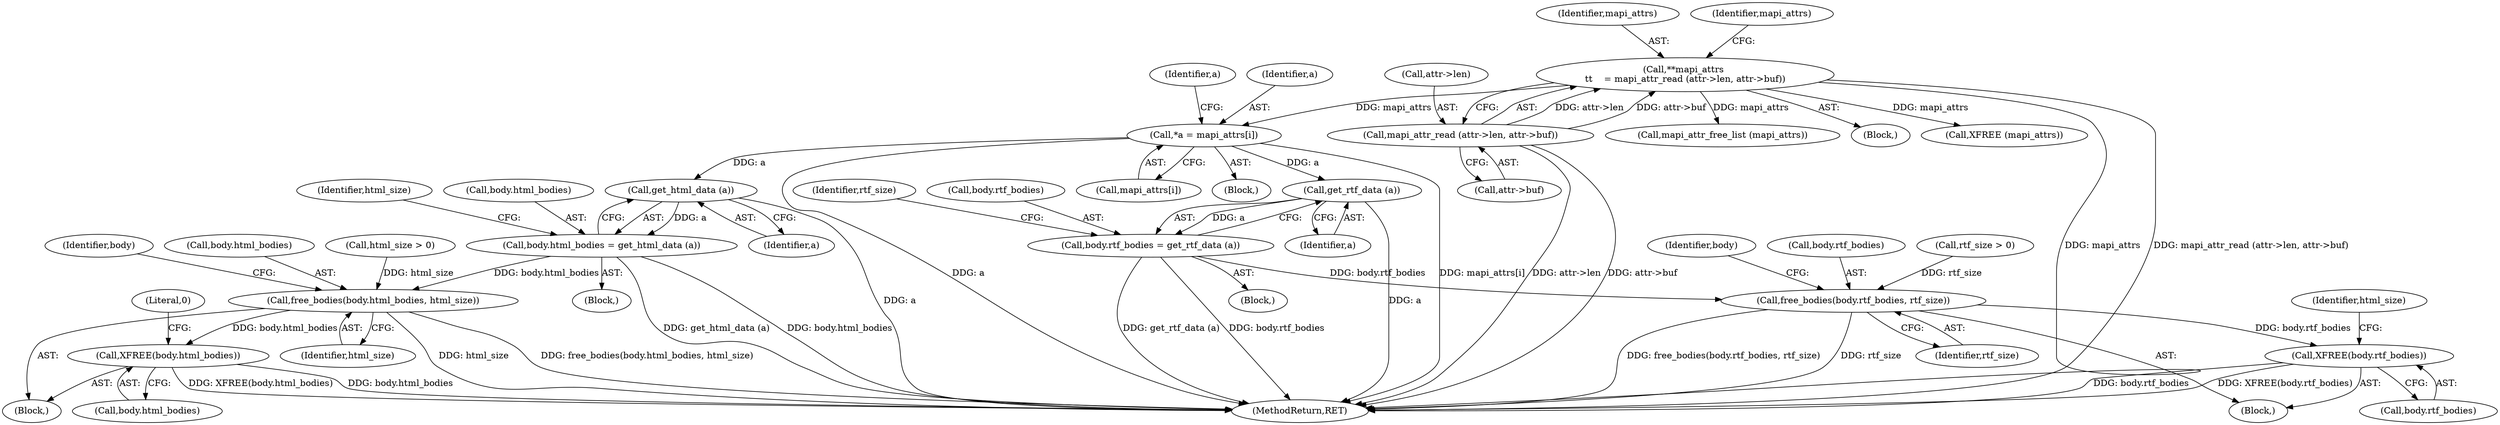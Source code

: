 digraph "0_tnef_8dccf79857ceeb7a6d3e42c1e762e7b865d5344d_1@array" {
"1000252" [label="(Call,*a = mapi_attrs[i])"];
"1000228" [label="(Call,**mapi_attrs \n\t\t    = mapi_attr_read (attr->len, attr->buf))"];
"1000230" [label="(Call,mapi_attr_read (attr->len, attr->buf))"];
"1000268" [label="(Call,get_html_data (a))"];
"1000264" [label="(Call,body.html_bodies = get_html_data (a))"];
"1000437" [label="(Call,free_bodies(body.html_bodies, html_size))"];
"1000442" [label="(Call,XFREE(body.html_bodies))"];
"1000287" [label="(Call,get_rtf_data (a))"];
"1000283" [label="(Call,body.rtf_bodies = get_rtf_data (a))"];
"1000423" [label="(Call,free_bodies(body.rtf_bodies, rtf_size))"];
"1000428" [label="(Call,XFREE(body.rtf_bodies))"];
"1000283" [label="(Call,body.rtf_bodies = get_rtf_data (a))"];
"1000294" [label="(Call,mapi_attr_free_list (mapi_attrs))"];
"1000288" [label="(Identifier,a)"];
"1000438" [label="(Call,body.html_bodies)"];
"1000226" [label="(Block,)"];
"1000254" [label="(Call,mapi_attrs[i])"];
"1000265" [label="(Call,body.html_bodies)"];
"1000443" [label="(Call,body.html_bodies)"];
"1000436" [label="(Block,)"];
"1000252" [label="(Call,*a = mapi_attrs[i])"];
"1000296" [label="(Call,XFREE (mapi_attrs))"];
"1000264" [label="(Call,body.html_bodies = get_html_data (a))"];
"1000253" [label="(Identifier,a)"];
"1000424" [label="(Call,body.rtf_bodies)"];
"1000433" [label="(Call,html_size > 0)"];
"1000230" [label="(Call,mapi_attr_read (attr->len, attr->buf))"];
"1000429" [label="(Call,body.rtf_bodies)"];
"1000447" [label="(Literal,0)"];
"1000269" [label="(Identifier,a)"];
"1000250" [label="(Block,)"];
"1000441" [label="(Identifier,html_size)"];
"1000234" [label="(Call,attr->buf)"];
"1000442" [label="(Call,XFREE(body.html_bodies))"];
"1000419" [label="(Call,rtf_size > 0)"];
"1000229" [label="(Identifier,mapi_attrs)"];
"1000428" [label="(Call,XFREE(body.rtf_bodies))"];
"1000290" [label="(Identifier,rtf_size)"];
"1000231" [label="(Call,attr->len)"];
"1000260" [label="(Identifier,a)"];
"1000284" [label="(Call,body.rtf_bodies)"];
"1000282" [label="(Block,)"];
"1000437" [label="(Call,free_bodies(body.html_bodies, html_size))"];
"1000228" [label="(Call,**mapi_attrs \n\t\t    = mapi_attr_read (attr->len, attr->buf))"];
"1000271" [label="(Identifier,html_size)"];
"1000238" [label="(Identifier,mapi_attrs)"];
"1000287" [label="(Call,get_rtf_data (a))"];
"1000430" [label="(Identifier,body)"];
"1000268" [label="(Call,get_html_data (a))"];
"1000434" [label="(Identifier,html_size)"];
"1000448" [label="(MethodReturn,RET)"];
"1000422" [label="(Block,)"];
"1000427" [label="(Identifier,rtf_size)"];
"1000444" [label="(Identifier,body)"];
"1000423" [label="(Call,free_bodies(body.rtf_bodies, rtf_size))"];
"1000263" [label="(Block,)"];
"1000252" -> "1000250"  [label="AST: "];
"1000252" -> "1000254"  [label="CFG: "];
"1000253" -> "1000252"  [label="AST: "];
"1000254" -> "1000252"  [label="AST: "];
"1000260" -> "1000252"  [label="CFG: "];
"1000252" -> "1000448"  [label="DDG: a"];
"1000252" -> "1000448"  [label="DDG: mapi_attrs[i]"];
"1000228" -> "1000252"  [label="DDG: mapi_attrs"];
"1000252" -> "1000268"  [label="DDG: a"];
"1000252" -> "1000287"  [label="DDG: a"];
"1000228" -> "1000226"  [label="AST: "];
"1000228" -> "1000230"  [label="CFG: "];
"1000229" -> "1000228"  [label="AST: "];
"1000230" -> "1000228"  [label="AST: "];
"1000238" -> "1000228"  [label="CFG: "];
"1000228" -> "1000448"  [label="DDG: mapi_attrs"];
"1000228" -> "1000448"  [label="DDG: mapi_attr_read (attr->len, attr->buf)"];
"1000230" -> "1000228"  [label="DDG: attr->len"];
"1000230" -> "1000228"  [label="DDG: attr->buf"];
"1000228" -> "1000294"  [label="DDG: mapi_attrs"];
"1000228" -> "1000296"  [label="DDG: mapi_attrs"];
"1000230" -> "1000234"  [label="CFG: "];
"1000231" -> "1000230"  [label="AST: "];
"1000234" -> "1000230"  [label="AST: "];
"1000230" -> "1000448"  [label="DDG: attr->len"];
"1000230" -> "1000448"  [label="DDG: attr->buf"];
"1000268" -> "1000264"  [label="AST: "];
"1000268" -> "1000269"  [label="CFG: "];
"1000269" -> "1000268"  [label="AST: "];
"1000264" -> "1000268"  [label="CFG: "];
"1000268" -> "1000448"  [label="DDG: a"];
"1000268" -> "1000264"  [label="DDG: a"];
"1000264" -> "1000263"  [label="AST: "];
"1000265" -> "1000264"  [label="AST: "];
"1000271" -> "1000264"  [label="CFG: "];
"1000264" -> "1000448"  [label="DDG: body.html_bodies"];
"1000264" -> "1000448"  [label="DDG: get_html_data (a)"];
"1000264" -> "1000437"  [label="DDG: body.html_bodies"];
"1000437" -> "1000436"  [label="AST: "];
"1000437" -> "1000441"  [label="CFG: "];
"1000438" -> "1000437"  [label="AST: "];
"1000441" -> "1000437"  [label="AST: "];
"1000444" -> "1000437"  [label="CFG: "];
"1000437" -> "1000448"  [label="DDG: free_bodies(body.html_bodies, html_size)"];
"1000437" -> "1000448"  [label="DDG: html_size"];
"1000433" -> "1000437"  [label="DDG: html_size"];
"1000437" -> "1000442"  [label="DDG: body.html_bodies"];
"1000442" -> "1000436"  [label="AST: "];
"1000442" -> "1000443"  [label="CFG: "];
"1000443" -> "1000442"  [label="AST: "];
"1000447" -> "1000442"  [label="CFG: "];
"1000442" -> "1000448"  [label="DDG: XFREE(body.html_bodies)"];
"1000442" -> "1000448"  [label="DDG: body.html_bodies"];
"1000287" -> "1000283"  [label="AST: "];
"1000287" -> "1000288"  [label="CFG: "];
"1000288" -> "1000287"  [label="AST: "];
"1000283" -> "1000287"  [label="CFG: "];
"1000287" -> "1000448"  [label="DDG: a"];
"1000287" -> "1000283"  [label="DDG: a"];
"1000283" -> "1000282"  [label="AST: "];
"1000284" -> "1000283"  [label="AST: "];
"1000290" -> "1000283"  [label="CFG: "];
"1000283" -> "1000448"  [label="DDG: body.rtf_bodies"];
"1000283" -> "1000448"  [label="DDG: get_rtf_data (a)"];
"1000283" -> "1000423"  [label="DDG: body.rtf_bodies"];
"1000423" -> "1000422"  [label="AST: "];
"1000423" -> "1000427"  [label="CFG: "];
"1000424" -> "1000423"  [label="AST: "];
"1000427" -> "1000423"  [label="AST: "];
"1000430" -> "1000423"  [label="CFG: "];
"1000423" -> "1000448"  [label="DDG: rtf_size"];
"1000423" -> "1000448"  [label="DDG: free_bodies(body.rtf_bodies, rtf_size)"];
"1000419" -> "1000423"  [label="DDG: rtf_size"];
"1000423" -> "1000428"  [label="DDG: body.rtf_bodies"];
"1000428" -> "1000422"  [label="AST: "];
"1000428" -> "1000429"  [label="CFG: "];
"1000429" -> "1000428"  [label="AST: "];
"1000434" -> "1000428"  [label="CFG: "];
"1000428" -> "1000448"  [label="DDG: XFREE(body.rtf_bodies)"];
"1000428" -> "1000448"  [label="DDG: body.rtf_bodies"];
}
